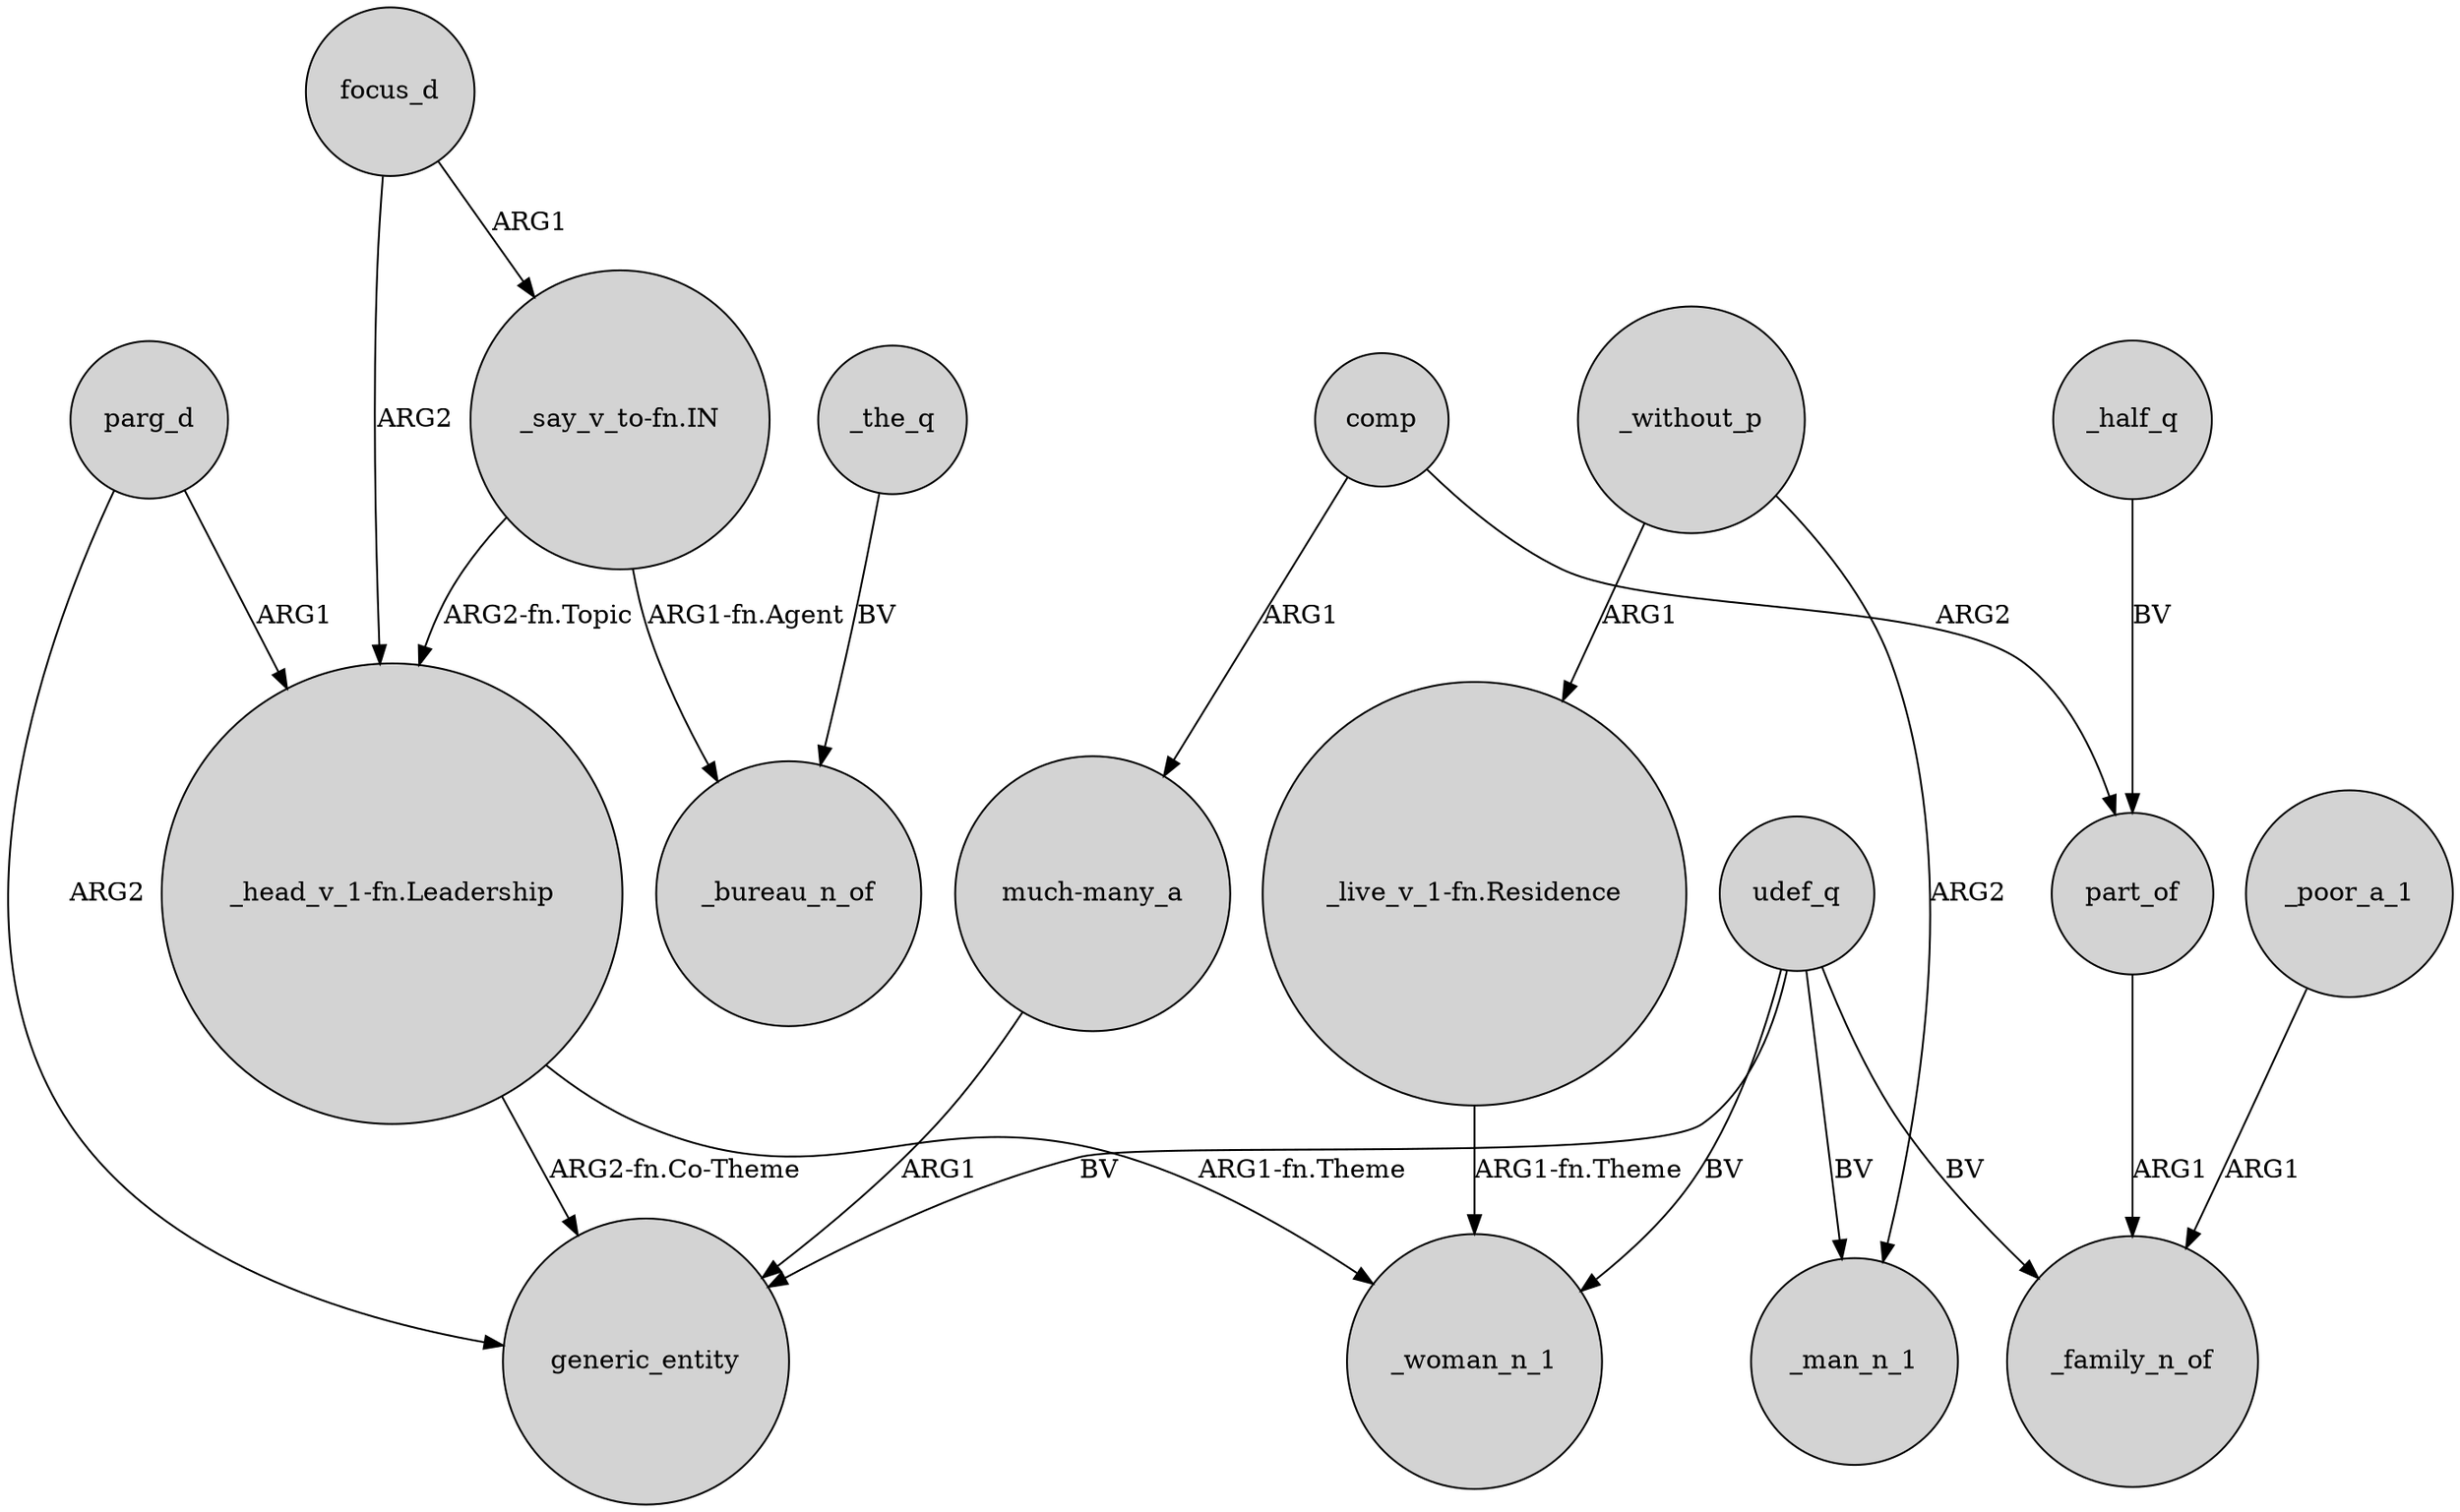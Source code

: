 digraph {
	node [shape=circle style=filled]
	udef_q -> generic_entity [label=BV]
	udef_q -> _woman_n_1 [label=BV]
	parg_d -> "_head_v_1-fn.Leadership" [label=ARG1]
	"much-many_a" -> generic_entity [label=ARG1]
	parg_d -> generic_entity [label=ARG2]
	comp -> part_of [label=ARG2]
	"_live_v_1-fn.Residence" -> _woman_n_1 [label="ARG1-fn.Theme"]
	"_head_v_1-fn.Leadership" -> _woman_n_1 [label="ARG1-fn.Theme"]
	focus_d -> "_head_v_1-fn.Leadership" [label=ARG2]
	comp -> "much-many_a" [label=ARG1]
	_half_q -> part_of [label=BV]
	"_say_v_to-fn.IN" -> "_head_v_1-fn.Leadership" [label="ARG2-fn.Topic"]
	udef_q -> _man_n_1 [label=BV]
	_without_p -> _man_n_1 [label=ARG2]
	udef_q -> _family_n_of [label=BV]
	"_head_v_1-fn.Leadership" -> generic_entity [label="ARG2-fn.Co-Theme"]
	part_of -> _family_n_of [label=ARG1]
	_the_q -> _bureau_n_of [label=BV]
	"_say_v_to-fn.IN" -> _bureau_n_of [label="ARG1-fn.Agent"]
	_poor_a_1 -> _family_n_of [label=ARG1]
	_without_p -> "_live_v_1-fn.Residence" [label=ARG1]
	focus_d -> "_say_v_to-fn.IN" [label=ARG1]
}
